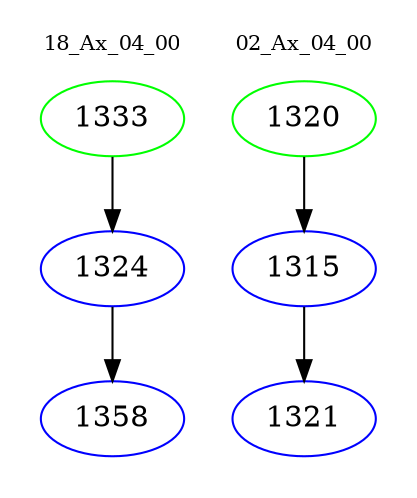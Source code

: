 digraph{
subgraph cluster_0 {
color = white
label = "18_Ax_04_00";
fontsize=10;
T0_1333 [label="1333", color="green"]
T0_1333 -> T0_1324 [color="black"]
T0_1324 [label="1324", color="blue"]
T0_1324 -> T0_1358 [color="black"]
T0_1358 [label="1358", color="blue"]
}
subgraph cluster_1 {
color = white
label = "02_Ax_04_00";
fontsize=10;
T1_1320 [label="1320", color="green"]
T1_1320 -> T1_1315 [color="black"]
T1_1315 [label="1315", color="blue"]
T1_1315 -> T1_1321 [color="black"]
T1_1321 [label="1321", color="blue"]
}
}
